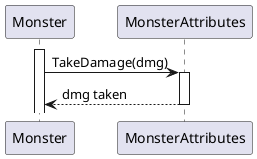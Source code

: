 @@startuml
activate Monster
Monster->MonsterAttributes : TakeDamage(dmg)
activate MonsterAttributes
return dmg taken
@@enduml
